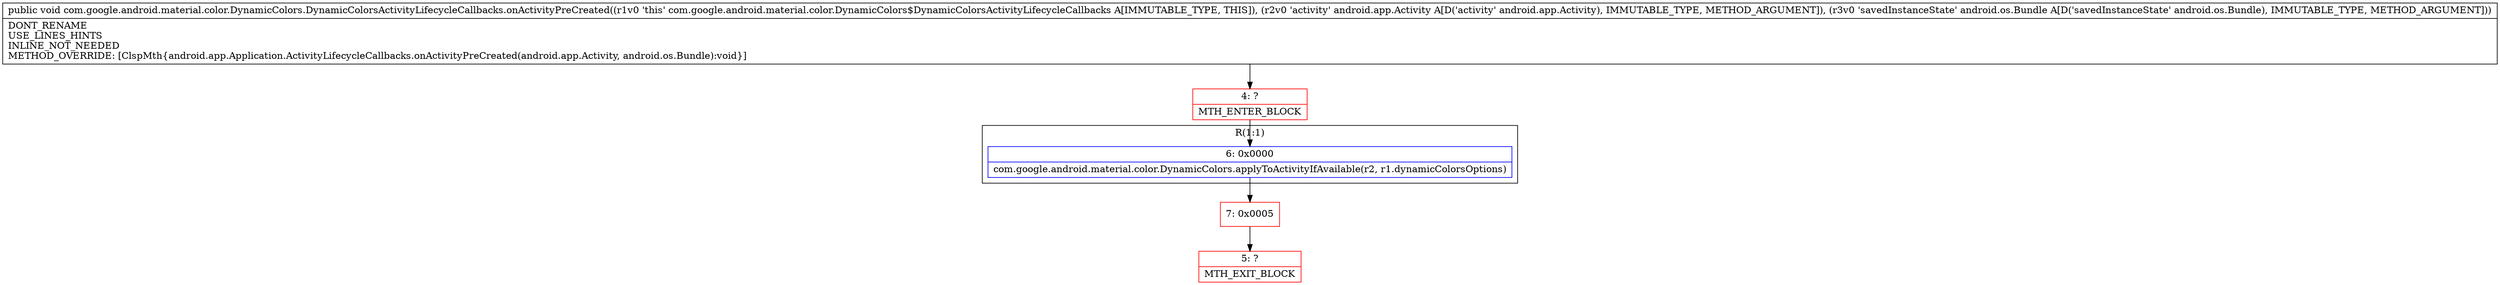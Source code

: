 digraph "CFG forcom.google.android.material.color.DynamicColors.DynamicColorsActivityLifecycleCallbacks.onActivityPreCreated(Landroid\/app\/Activity;Landroid\/os\/Bundle;)V" {
subgraph cluster_Region_892056448 {
label = "R(1:1)";
node [shape=record,color=blue];
Node_6 [shape=record,label="{6\:\ 0x0000|com.google.android.material.color.DynamicColors.applyToActivityIfAvailable(r2, r1.dynamicColorsOptions)\l}"];
}
Node_4 [shape=record,color=red,label="{4\:\ ?|MTH_ENTER_BLOCK\l}"];
Node_7 [shape=record,color=red,label="{7\:\ 0x0005}"];
Node_5 [shape=record,color=red,label="{5\:\ ?|MTH_EXIT_BLOCK\l}"];
MethodNode[shape=record,label="{public void com.google.android.material.color.DynamicColors.DynamicColorsActivityLifecycleCallbacks.onActivityPreCreated((r1v0 'this' com.google.android.material.color.DynamicColors$DynamicColorsActivityLifecycleCallbacks A[IMMUTABLE_TYPE, THIS]), (r2v0 'activity' android.app.Activity A[D('activity' android.app.Activity), IMMUTABLE_TYPE, METHOD_ARGUMENT]), (r3v0 'savedInstanceState' android.os.Bundle A[D('savedInstanceState' android.os.Bundle), IMMUTABLE_TYPE, METHOD_ARGUMENT]))  | DONT_RENAME\lUSE_LINES_HINTS\lINLINE_NOT_NEEDED\lMETHOD_OVERRIDE: [ClspMth\{android.app.Application.ActivityLifecycleCallbacks.onActivityPreCreated(android.app.Activity, android.os.Bundle):void\}]\l}"];
MethodNode -> Node_4;Node_6 -> Node_7;
Node_4 -> Node_6;
Node_7 -> Node_5;
}

